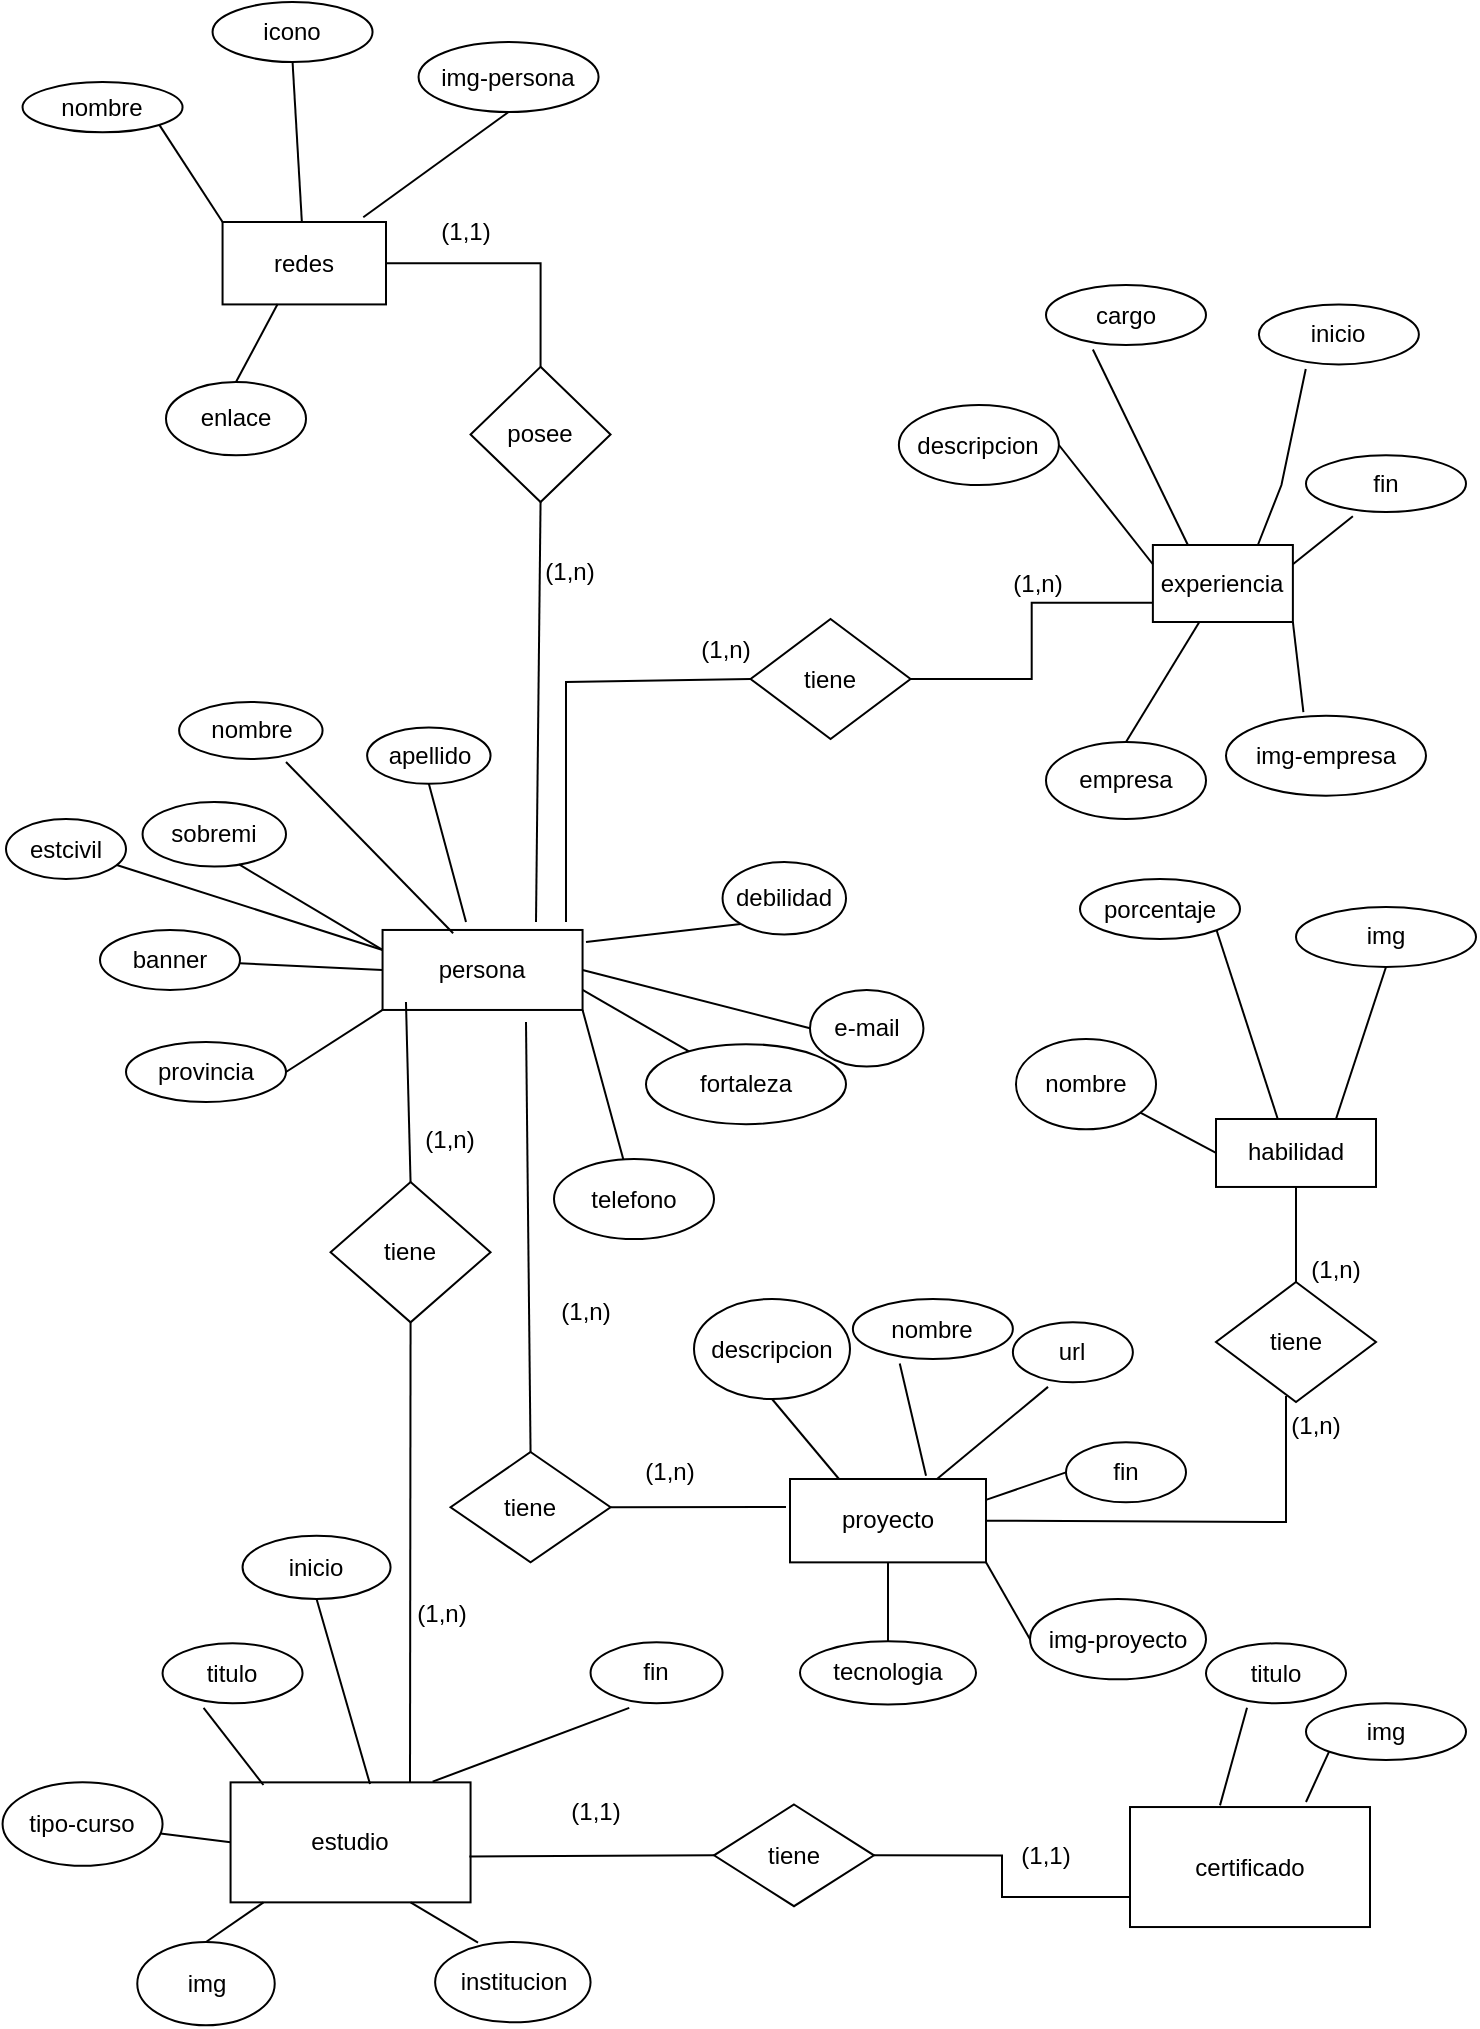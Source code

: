 <mxfile version="20.3.7" type="device"><diagram id="R2lEEEUBdFMjLlhIrx00" name="Page-1"><mxGraphModel dx="1872" dy="1512" grid="1" gridSize="10" guides="1" tooltips="1" connect="1" arrows="1" fold="1" page="1" pageScale="1" pageWidth="850" pageHeight="1100" math="0" shadow="0" extFonts="Permanent Marker^https://fonts.googleapis.com/css?family=Permanent+Marker"><root><mxCell id="0"/><mxCell id="1" parent="0"/><mxCell id="5KSYg_C6wCTZ_rPLeU5T-1" value="persona" style="whiteSpace=wrap;html=1;align=center;" parent="1" vertex="1"><mxGeometry x="-541.72" y="-556.02" width="100" height="40" as="geometry"/></mxCell><mxCell id="5KSYg_C6wCTZ_rPLeU5T-2" value="nombre" style="ellipse;whiteSpace=wrap;html=1;align=center;" parent="1" vertex="1"><mxGeometry x="-643.44" y="-670" width="71.72" height="28.5" as="geometry"/></mxCell><mxCell id="5KSYg_C6wCTZ_rPLeU5T-3" value="" style="endArrow=none;html=1;rounded=0;exitX=0.353;exitY=0.042;exitDx=0;exitDy=0;exitPerimeter=0;" parent="1" source="5KSYg_C6wCTZ_rPLeU5T-1" edge="1"><mxGeometry width="50" height="50" relative="1" as="geometry"><mxPoint x="-251.72" y="-486.02" as="sourcePoint"/><mxPoint x="-590" y="-640" as="targetPoint"/><Array as="points"/></mxGeometry></mxCell><mxCell id="5KSYg_C6wCTZ_rPLeU5T-4" value="apellido" style="ellipse;whiteSpace=wrap;html=1;align=center;" parent="1" vertex="1"><mxGeometry x="-549.44" y="-657.25" width="61.72" height="28.14" as="geometry"/></mxCell><mxCell id="5KSYg_C6wCTZ_rPLeU5T-5" value="" style="endArrow=none;html=1;rounded=0;entryX=0.5;entryY=1;entryDx=0;entryDy=0;" parent="1" target="5KSYg_C6wCTZ_rPLeU5T-4" edge="1"><mxGeometry width="50" height="50" relative="1" as="geometry"><mxPoint x="-500" y="-560" as="sourcePoint"/><mxPoint x="-81.72" y="-526.02" as="targetPoint"/><Array as="points"/></mxGeometry></mxCell><mxCell id="5KSYg_C6wCTZ_rPLeU5T-6" value="e-mail" style="ellipse;whiteSpace=wrap;html=1;align=center;" parent="1" vertex="1"><mxGeometry x="-328" y="-526.02" width="56.72" height="38.32" as="geometry"/></mxCell><mxCell id="5KSYg_C6wCTZ_rPLeU5T-7" value="" style="endArrow=none;html=1;rounded=0;entryX=0;entryY=0.5;entryDx=0;entryDy=0;exitX=1;exitY=0.5;exitDx=0;exitDy=0;" parent="1" source="5KSYg_C6wCTZ_rPLeU5T-1" target="5KSYg_C6wCTZ_rPLeU5T-6" edge="1"><mxGeometry width="50" height="50" relative="1" as="geometry"><mxPoint x="-440" y="-560" as="sourcePoint"/><mxPoint x="-11.72" y="-416.02" as="targetPoint"/><Array as="points"/></mxGeometry></mxCell><mxCell id="5KSYg_C6wCTZ_rPLeU5T-8" value="banner" style="ellipse;whiteSpace=wrap;html=1;align=center;" parent="1" vertex="1"><mxGeometry x="-683" y="-556.02" width="70" height="30" as="geometry"/></mxCell><mxCell id="5KSYg_C6wCTZ_rPLeU5T-9" value="" style="endArrow=none;html=1;rounded=0;" parent="1" target="5KSYg_C6wCTZ_rPLeU5T-8" edge="1"><mxGeometry width="50" height="50" relative="1" as="geometry"><mxPoint x="-541.72" y="-536.02" as="sourcePoint"/><mxPoint x="-611.72" y="-556.02" as="targetPoint"/><Array as="points"/></mxGeometry></mxCell><mxCell id="5KSYg_C6wCTZ_rPLeU5T-10" value="img-persona" style="ellipse;whiteSpace=wrap;html=1;align=center;" parent="1" vertex="1"><mxGeometry x="-523.72" y="-1000" width="90" height="35" as="geometry"/></mxCell><mxCell id="5KSYg_C6wCTZ_rPLeU5T-13" value="sobremi" style="ellipse;whiteSpace=wrap;html=1;align=center;" parent="1" vertex="1"><mxGeometry x="-661.72" y="-620" width="71.72" height="32.3" as="geometry"/></mxCell><mxCell id="5KSYg_C6wCTZ_rPLeU5T-14" value="" style="endArrow=none;html=1;rounded=0;entryX=0.673;entryY=0.967;entryDx=0;entryDy=0;exitX=0;exitY=0.25;exitDx=0;exitDy=0;entryPerimeter=0;" parent="1" source="5KSYg_C6wCTZ_rPLeU5T-1" target="5KSYg_C6wCTZ_rPLeU5T-13" edge="1"><mxGeometry width="50" height="50" relative="1" as="geometry"><mxPoint x="-606.42" y="-516.02" as="sourcePoint"/><mxPoint x="-301.72" y="-497.7" as="targetPoint"/><Array as="points"/></mxGeometry></mxCell><mxCell id="5KSYg_C6wCTZ_rPLeU5T-15" value="provincia" style="ellipse;whiteSpace=wrap;html=1;align=center;" parent="1" vertex="1"><mxGeometry x="-670" y="-500" width="80" height="30" as="geometry"/></mxCell><mxCell id="5KSYg_C6wCTZ_rPLeU5T-16" value="" style="endArrow=none;html=1;rounded=0;entryX=1;entryY=0.5;entryDx=0;entryDy=0;exitX=0;exitY=1;exitDx=0;exitDy=0;" parent="1" source="5KSYg_C6wCTZ_rPLeU5T-1" target="5KSYg_C6wCTZ_rPLeU5T-15" edge="1"><mxGeometry width="50" height="50" relative="1" as="geometry"><mxPoint x="-596.42" y="-324.34" as="sourcePoint"/><mxPoint x="-291.72" y="-306.02" as="targetPoint"/><Array as="points"/></mxGeometry></mxCell><mxCell id="5KSYg_C6wCTZ_rPLeU5T-17" value="debilidad" style="ellipse;whiteSpace=wrap;html=1;align=center;" parent="1" vertex="1"><mxGeometry x="-371.72" y="-590" width="61.72" height="36.28" as="geometry"/></mxCell><mxCell id="5KSYg_C6wCTZ_rPLeU5T-18" value="" style="endArrow=none;html=1;rounded=0;entryX=0;entryY=1;entryDx=0;entryDy=0;" parent="1" target="5KSYg_C6wCTZ_rPLeU5T-17" edge="1"><mxGeometry width="50" height="50" relative="1" as="geometry"><mxPoint x="-440" y="-550" as="sourcePoint"/><mxPoint x="28.28" y="-496.02" as="targetPoint"/><Array as="points"/></mxGeometry></mxCell><mxCell id="5KSYg_C6wCTZ_rPLeU5T-19" value="fortaleza" style="ellipse;whiteSpace=wrap;html=1;align=center;" parent="1" vertex="1"><mxGeometry x="-410" y="-498.92" width="100" height="40" as="geometry"/></mxCell><mxCell id="5KSYg_C6wCTZ_rPLeU5T-20" value="" style="endArrow=none;html=1;rounded=0;exitX=1;exitY=0.75;exitDx=0;exitDy=0;" parent="1" source="5KSYg_C6wCTZ_rPLeU5T-1" target="5KSYg_C6wCTZ_rPLeU5T-19" edge="1"><mxGeometry width="50" height="50" relative="1" as="geometry"><mxPoint x="-531.72" y="-502.728" as="sourcePoint"/><mxPoint x="78.28" y="-376.02" as="targetPoint"/><Array as="points"/></mxGeometry></mxCell><mxCell id="5KSYg_C6wCTZ_rPLeU5T-21" value="telefono" style="ellipse;whiteSpace=wrap;html=1;align=center;" parent="1" vertex="1"><mxGeometry x="-456" y="-441.5" width="80" height="40" as="geometry"/></mxCell><mxCell id="5KSYg_C6wCTZ_rPLeU5T-22" value="" style="endArrow=none;html=1;rounded=0;exitX=1;exitY=1;exitDx=0;exitDy=0;" parent="1" source="5KSYg_C6wCTZ_rPLeU5T-1" target="5KSYg_C6wCTZ_rPLeU5T-21" edge="1"><mxGeometry width="50" height="50" relative="1" as="geometry"><mxPoint x="-236.42" y="-304.34" as="sourcePoint"/><mxPoint x="68.28" y="-286.02" as="targetPoint"/><Array as="points"/></mxGeometry></mxCell><mxCell id="5KSYg_C6wCTZ_rPLeU5T-23" value="estcivil" style="ellipse;whiteSpace=wrap;html=1;align=center;" parent="1" vertex="1"><mxGeometry x="-730" y="-611.5" width="60" height="30" as="geometry"/></mxCell><mxCell id="5KSYg_C6wCTZ_rPLeU5T-24" value="" style="endArrow=none;html=1;rounded=0;" parent="1" target="5KSYg_C6wCTZ_rPLeU5T-23" edge="1"><mxGeometry width="50" height="50" relative="1" as="geometry"><mxPoint x="-541.72" y="-546.02" as="sourcePoint"/><mxPoint x="-41.72" y="-256.02" as="targetPoint"/><Array as="points"/></mxGeometry></mxCell><mxCell id="5KSYg_C6wCTZ_rPLeU5T-25" value="experiencia" style="rounded=0;whiteSpace=wrap;html=1;" parent="1" vertex="1"><mxGeometry x="-156.56" y="-748.5" width="70" height="38.5" as="geometry"/></mxCell><mxCell id="5KSYg_C6wCTZ_rPLeU5T-26" value="cargo" style="ellipse;whiteSpace=wrap;html=1;align=center;" parent="1" vertex="1"><mxGeometry x="-210" y="-878.5" width="80" height="30" as="geometry"/></mxCell><mxCell id="5KSYg_C6wCTZ_rPLeU5T-27" value="" style="endArrow=none;html=1;rounded=0;entryX=0.293;entryY=1.075;entryDx=0;entryDy=0;exitX=0.25;exitY=0;exitDx=0;exitDy=0;entryPerimeter=0;" parent="1" source="5KSYg_C6wCTZ_rPLeU5T-25" target="5KSYg_C6wCTZ_rPLeU5T-26" edge="1"><mxGeometry width="50" height="50" relative="1" as="geometry"><mxPoint x="-218.26" y="-748.5" as="sourcePoint"/><mxPoint x="86.44" y="-730.18" as="targetPoint"/><Array as="points"/></mxGeometry></mxCell><mxCell id="5KSYg_C6wCTZ_rPLeU5T-28" value="inicio" style="ellipse;whiteSpace=wrap;html=1;align=center;" parent="1" vertex="1"><mxGeometry x="-103.56" y="-868.79" width="80" height="30" as="geometry"/></mxCell><mxCell id="5KSYg_C6wCTZ_rPLeU5T-29" value="" style="endArrow=none;html=1;rounded=0;entryX=0.293;entryY=1.075;entryDx=0;entryDy=0;exitX=0.75;exitY=0;exitDx=0;exitDy=0;entryPerimeter=0;" parent="1" source="5KSYg_C6wCTZ_rPLeU5T-25" target="5KSYg_C6wCTZ_rPLeU5T-28" edge="1"><mxGeometry width="50" height="50" relative="1" as="geometry"><mxPoint x="-118.26" y="-736.82" as="sourcePoint"/><mxPoint x="186.44" y="-718.5" as="targetPoint"/><Array as="points"><mxPoint x="-92.28" y="-778.5"/></Array></mxGeometry></mxCell><mxCell id="5KSYg_C6wCTZ_rPLeU5T-30" value="fin" style="ellipse;whiteSpace=wrap;html=1;align=center;" parent="1" vertex="1"><mxGeometry x="-80" y="-793.32" width="80" height="28.32" as="geometry"/></mxCell><mxCell id="5KSYg_C6wCTZ_rPLeU5T-31" value="" style="endArrow=none;html=1;rounded=0;entryX=0.293;entryY=1.075;entryDx=0;entryDy=0;exitX=1;exitY=0.25;exitDx=0;exitDy=0;entryPerimeter=0;" parent="1" source="5KSYg_C6wCTZ_rPLeU5T-25" target="5KSYg_C6wCTZ_rPLeU5T-30" edge="1"><mxGeometry width="50" height="50" relative="1" as="geometry"><mxPoint x="-28.26" y="-676.82" as="sourcePoint"/><mxPoint x="276.44" y="-658.5" as="targetPoint"/><Array as="points"/></mxGeometry></mxCell><mxCell id="5KSYg_C6wCTZ_rPLeU5T-32" value="img-empresa" style="ellipse;whiteSpace=wrap;html=1;align=center;" parent="1" vertex="1"><mxGeometry x="-120" y="-663.18" width="100" height="40" as="geometry"/></mxCell><mxCell id="5KSYg_C6wCTZ_rPLeU5T-33" value="" style="endArrow=none;html=1;rounded=0;entryX=0.387;entryY=-0.045;entryDx=0;entryDy=0;exitX=1;exitY=1;exitDx=0;exitDy=0;entryPerimeter=0;" parent="1" source="5KSYg_C6wCTZ_rPLeU5T-25" target="5KSYg_C6wCTZ_rPLeU5T-32" edge="1"><mxGeometry width="50" height="50" relative="1" as="geometry"><mxPoint x="-143.56" y="-740" as="sourcePoint"/><mxPoint x="276.44" y="-550" as="targetPoint"/><Array as="points"/></mxGeometry></mxCell><mxCell id="5KSYg_C6wCTZ_rPLeU5T-36" value="empresa" style="ellipse;whiteSpace=wrap;html=1;align=center;" parent="1" vertex="1"><mxGeometry x="-210" y="-650" width="80" height="38.5" as="geometry"/></mxCell><mxCell id="5KSYg_C6wCTZ_rPLeU5T-37" value="" style="endArrow=none;html=1;rounded=0;entryX=0.5;entryY=0;entryDx=0;entryDy=0;" parent="1" source="5KSYg_C6wCTZ_rPLeU5T-25" target="5KSYg_C6wCTZ_rPLeU5T-36" edge="1"><mxGeometry width="50" height="50" relative="1" as="geometry"><mxPoint x="-263.56" y="-693.5" as="sourcePoint"/><mxPoint x="36.44" y="-493.5" as="targetPoint"/><Array as="points"/></mxGeometry></mxCell><mxCell id="5KSYg_C6wCTZ_rPLeU5T-38" value="proyecto" style="rounded=0;whiteSpace=wrap;html=1;" parent="1" vertex="1"><mxGeometry x="-338" y="-281.5" width="98" height="41.68" as="geometry"/></mxCell><mxCell id="5KSYg_C6wCTZ_rPLeU5T-39" value="nombre" style="ellipse;whiteSpace=wrap;html=1;align=center;" parent="1" vertex="1"><mxGeometry x="-306.56" y="-371.5" width="80" height="30" as="geometry"/></mxCell><mxCell id="5KSYg_C6wCTZ_rPLeU5T-40" value="" style="endArrow=none;html=1;rounded=0;entryX=0.293;entryY=1.075;entryDx=0;entryDy=0;entryPerimeter=0;exitX=0.694;exitY=-0.04;exitDx=0;exitDy=0;exitPerimeter=0;" parent="1" source="5KSYg_C6wCTZ_rPLeU5T-38" target="5KSYg_C6wCTZ_rPLeU5T-39" edge="1"><mxGeometry width="50" height="50" relative="1" as="geometry"><mxPoint x="-250" y="-301.5" as="sourcePoint"/><mxPoint x="-8" y="-281.5" as="targetPoint"/><Array as="points"/></mxGeometry></mxCell><mxCell id="5KSYg_C6wCTZ_rPLeU5T-41" value="url" style="ellipse;whiteSpace=wrap;html=1;align=center;" parent="1" vertex="1"><mxGeometry x="-226.56" y="-359.82" width="60" height="30" as="geometry"/></mxCell><mxCell id="5KSYg_C6wCTZ_rPLeU5T-42" value="" style="endArrow=none;html=1;rounded=0;entryX=0.293;entryY=1.075;entryDx=0;entryDy=0;exitX=0.75;exitY=0;exitDx=0;exitDy=0;entryPerimeter=0;" parent="1" source="5KSYg_C6wCTZ_rPLeU5T-38" target="5KSYg_C6wCTZ_rPLeU5T-41" edge="1"><mxGeometry width="50" height="50" relative="1" as="geometry"><mxPoint x="-212.7" y="-288.14" as="sourcePoint"/><mxPoint x="92" y="-269.82" as="targetPoint"/><Array as="points"/></mxGeometry></mxCell><mxCell id="5KSYg_C6wCTZ_rPLeU5T-43" value="fin" style="ellipse;whiteSpace=wrap;html=1;align=center;" parent="1" vertex="1"><mxGeometry x="-200.0" y="-299.82" width="60" height="30" as="geometry"/></mxCell><mxCell id="5KSYg_C6wCTZ_rPLeU5T-44" value="" style="endArrow=none;html=1;rounded=0;entryX=0;entryY=0.5;entryDx=0;entryDy=0;exitX=1;exitY=0.25;exitDx=0;exitDy=0;" parent="1" source="5KSYg_C6wCTZ_rPLeU5T-38" target="5KSYg_C6wCTZ_rPLeU5T-43" edge="1"><mxGeometry width="50" height="50" relative="1" as="geometry"><mxPoint x="-256.7" y="-773.82" as="sourcePoint"/><mxPoint x="48" y="-755.5" as="targetPoint"/><Array as="points"/></mxGeometry></mxCell><mxCell id="5KSYg_C6wCTZ_rPLeU5T-45" value="img-proyecto" style="ellipse;whiteSpace=wrap;html=1;align=center;" parent="1" vertex="1"><mxGeometry x="-218" y="-221.5" width="88" height="40.18" as="geometry"/></mxCell><mxCell id="5KSYg_C6wCTZ_rPLeU5T-46" value="" style="endArrow=none;html=1;rounded=0;entryX=0;entryY=0.5;entryDx=0;entryDy=0;exitX=1;exitY=1;exitDx=0;exitDy=0;" parent="1" source="5KSYg_C6wCTZ_rPLeU5T-38" target="5KSYg_C6wCTZ_rPLeU5T-45" edge="1"><mxGeometry width="50" height="50" relative="1" as="geometry"><mxPoint x="-238" y="-291.32" as="sourcePoint"/><mxPoint x="182" y="-101.32" as="targetPoint"/><Array as="points"/></mxGeometry></mxCell><mxCell id="5KSYg_C6wCTZ_rPLeU5T-47" value="tecnologia" style="ellipse;whiteSpace=wrap;html=1;align=center;" parent="1" vertex="1"><mxGeometry x="-333" y="-200.43" width="88" height="31.68" as="geometry"/></mxCell><mxCell id="5KSYg_C6wCTZ_rPLeU5T-48" value="" style="endArrow=none;html=1;rounded=0;entryX=0.5;entryY=0;entryDx=0;entryDy=0;" parent="1" source="5KSYg_C6wCTZ_rPLeU5T-38" target="5KSYg_C6wCTZ_rPLeU5T-47" edge="1"><mxGeometry width="50" height="50" relative="1" as="geometry"><mxPoint x="-358" y="-244.82" as="sourcePoint"/><mxPoint x="-58" y="-44.82" as="targetPoint"/><Array as="points"/></mxGeometry></mxCell><mxCell id="5KSYg_C6wCTZ_rPLeU5T-49" value="descripcion" style="ellipse;whiteSpace=wrap;html=1;" parent="1" vertex="1"><mxGeometry x="-283.56" y="-818.5" width="80" height="40" as="geometry"/></mxCell><mxCell id="5KSYg_C6wCTZ_rPLeU5T-50" value="" style="endArrow=none;html=1;rounded=0;entryX=0;entryY=0.25;entryDx=0;entryDy=0;exitX=1;exitY=0.5;exitDx=0;exitDy=0;" parent="1" source="5KSYg_C6wCTZ_rPLeU5T-49" target="5KSYg_C6wCTZ_rPLeU5T-25" edge="1"><mxGeometry width="50" height="50" relative="1" as="geometry"><mxPoint x="-373.56" y="-628.5" as="sourcePoint"/><mxPoint x="-323.56" y="-678.5" as="targetPoint"/></mxGeometry></mxCell><mxCell id="5KSYg_C6wCTZ_rPLeU5T-52" value="descripcion" style="ellipse;whiteSpace=wrap;html=1;" parent="1" vertex="1"><mxGeometry x="-386" y="-371.5" width="78" height="50" as="geometry"/></mxCell><mxCell id="5KSYg_C6wCTZ_rPLeU5T-53" value="" style="endArrow=none;html=1;rounded=0;exitX=0.5;exitY=1;exitDx=0;exitDy=0;entryX=0.25;entryY=0;entryDx=0;entryDy=0;" parent="1" source="5KSYg_C6wCTZ_rPLeU5T-52" target="5KSYg_C6wCTZ_rPLeU5T-38" edge="1"><mxGeometry width="50" height="50" relative="1" as="geometry"><mxPoint x="-468" y="-224.82" as="sourcePoint"/><mxPoint x="-318" y="-301.5" as="targetPoint"/></mxGeometry></mxCell><mxCell id="5KSYg_C6wCTZ_rPLeU5T-57" value="redes" style="rounded=0;whiteSpace=wrap;html=1;" parent="1" vertex="1"><mxGeometry x="-621.72" y="-910" width="81.72" height="41.21" as="geometry"/></mxCell><mxCell id="5KSYg_C6wCTZ_rPLeU5T-58" value="nombre" style="ellipse;whiteSpace=wrap;html=1;align=center;" parent="1" vertex="1"><mxGeometry x="-721.72" y="-980" width="80" height="25.16" as="geometry"/></mxCell><mxCell id="5KSYg_C6wCTZ_rPLeU5T-59" value="" style="endArrow=none;html=1;rounded=0;entryX=1;entryY=1;entryDx=0;entryDy=0;exitX=0;exitY=0;exitDx=0;exitDy=0;" parent="1" source="5KSYg_C6wCTZ_rPLeU5T-57" target="5KSYg_C6wCTZ_rPLeU5T-58" edge="1"><mxGeometry width="50" height="50" relative="1" as="geometry"><mxPoint x="-606.42" y="-912.11" as="sourcePoint"/><mxPoint x="-654.36" y="-961.953" as="targetPoint"/><Array as="points"/></mxGeometry></mxCell><mxCell id="5KSYg_C6wCTZ_rPLeU5T-60" value="icono" style="ellipse;whiteSpace=wrap;html=1;align=center;" parent="1" vertex="1"><mxGeometry x="-626.72" y="-1020" width="80" height="30" as="geometry"/></mxCell><mxCell id="5KSYg_C6wCTZ_rPLeU5T-61" value="" style="endArrow=none;html=1;rounded=0;entryX=0.5;entryY=1;entryDx=0;entryDy=0;" parent="1" source="5KSYg_C6wCTZ_rPLeU5T-57" target="5KSYg_C6wCTZ_rPLeU5T-60" edge="1"><mxGeometry width="50" height="50" relative="1" as="geometry"><mxPoint x="-551.72" y="-918.79" as="sourcePoint"/><mxPoint x="-201.72" y="-882.11" as="targetPoint"/><Array as="points"/></mxGeometry></mxCell><mxCell id="5KSYg_C6wCTZ_rPLeU5T-62" value="enlace" style="ellipse;whiteSpace=wrap;html=1;align=center;" parent="1" vertex="1"><mxGeometry x="-650" y="-830" width="70" height="36.68" as="geometry"/></mxCell><mxCell id="5KSYg_C6wCTZ_rPLeU5T-63" value="" style="endArrow=none;html=1;rounded=0;exitX=0.337;exitY=0.996;exitDx=0;exitDy=0;exitPerimeter=0;entryX=0.5;entryY=0;entryDx=0;entryDy=0;" parent="1" source="5KSYg_C6wCTZ_rPLeU5T-57" target="5KSYg_C6wCTZ_rPLeU5T-62" edge="1"><mxGeometry width="50" height="50" relative="1" as="geometry"><mxPoint x="-416.42" y="-840.43" as="sourcePoint"/><mxPoint x="-641.72" y="-828.79" as="targetPoint"/><Array as="points"/></mxGeometry></mxCell><mxCell id="5KSYg_C6wCTZ_rPLeU5T-69" value="estudio" style="rounded=0;whiteSpace=wrap;html=1;" parent="1" vertex="1"><mxGeometry x="-617.72" y="-129.82" width="120" height="60" as="geometry"/></mxCell><mxCell id="5KSYg_C6wCTZ_rPLeU5T-70" value="titulo" style="ellipse;whiteSpace=wrap;html=1;align=center;" parent="1" vertex="1"><mxGeometry x="-651.72" y="-199.35" width="70" height="30" as="geometry"/></mxCell><mxCell id="5KSYg_C6wCTZ_rPLeU5T-71" value="" style="endArrow=none;html=1;rounded=0;entryX=0.293;entryY=1.075;entryDx=0;entryDy=0;exitX=0.137;exitY=0.022;exitDx=0;exitDy=0;exitPerimeter=0;entryPerimeter=0;" parent="1" source="5KSYg_C6wCTZ_rPLeU5T-69" target="5KSYg_C6wCTZ_rPLeU5T-70" edge="1"><mxGeometry width="50" height="50" relative="1" as="geometry"><mxPoint x="-592.42" y="-108.14" as="sourcePoint"/><mxPoint x="-287.72" y="-89.82" as="targetPoint"/><Array as="points"/></mxGeometry></mxCell><mxCell id="5KSYg_C6wCTZ_rPLeU5T-72" value="inicio" style="ellipse;whiteSpace=wrap;html=1;align=center;" parent="1" vertex="1"><mxGeometry x="-611.72" y="-253.18" width="74" height="31.68" as="geometry"/></mxCell><mxCell id="5KSYg_C6wCTZ_rPLeU5T-73" value="" style="endArrow=none;html=1;rounded=0;entryX=0.5;entryY=1;entryDx=0;entryDy=0;exitX=0.581;exitY=0.014;exitDx=0;exitDy=0;exitPerimeter=0;" parent="1" source="5KSYg_C6wCTZ_rPLeU5T-69" target="5KSYg_C6wCTZ_rPLeU5T-72" edge="1"><mxGeometry width="50" height="50" relative="1" as="geometry"><mxPoint x="-558" y="-140" as="sourcePoint"/><mxPoint x="-187.72" y="-78.14" as="targetPoint"/><Array as="points"/></mxGeometry></mxCell><mxCell id="5KSYg_C6wCTZ_rPLeU5T-74" value="fin" style="ellipse;whiteSpace=wrap;html=1;align=center;" parent="1" vertex="1"><mxGeometry x="-437.72" y="-199.82" width="66" height="30.47" as="geometry"/></mxCell><mxCell id="5KSYg_C6wCTZ_rPLeU5T-75" value="" style="endArrow=none;html=1;rounded=0;entryX=0.293;entryY=1.075;entryDx=0;entryDy=0;entryPerimeter=0;exitX=0.842;exitY=-0.006;exitDx=0;exitDy=0;exitPerimeter=0;" parent="1" source="5KSYg_C6wCTZ_rPLeU5T-69" target="5KSYg_C6wCTZ_rPLeU5T-74" edge="1"><mxGeometry width="50" height="50" relative="1" as="geometry"><mxPoint x="-510" y="-109.82" as="sourcePoint"/><mxPoint x="-97.72" y="-18.14" as="targetPoint"/><Array as="points"/></mxGeometry></mxCell><mxCell id="5KSYg_C6wCTZ_rPLeU5T-76" value="institucion" style="ellipse;whiteSpace=wrap;html=1;align=center;" parent="1" vertex="1"><mxGeometry x="-515.44" y="-50.0" width="77.72" height="40.18" as="geometry"/></mxCell><mxCell id="5KSYg_C6wCTZ_rPLeU5T-77" value="" style="endArrow=none;html=1;rounded=0;entryX=0.276;entryY=0.008;entryDx=0;entryDy=0;exitX=0.75;exitY=1;exitDx=0;exitDy=0;entryPerimeter=0;" parent="1" source="5KSYg_C6wCTZ_rPLeU5T-69" target="5KSYg_C6wCTZ_rPLeU5T-76" edge="1"><mxGeometry width="50" height="50" relative="1" as="geometry"><mxPoint x="-517.72" y="-99.64" as="sourcePoint"/><mxPoint x="-97.72" y="90.36" as="targetPoint"/><Array as="points"/></mxGeometry></mxCell><mxCell id="5KSYg_C6wCTZ_rPLeU5T-78" value="img" style="ellipse;whiteSpace=wrap;html=1;align=center;" parent="1" vertex="1"><mxGeometry x="-664.36" y="-50.0" width="68.72" height="41.68" as="geometry"/></mxCell><mxCell id="5KSYg_C6wCTZ_rPLeU5T-79" value="" style="endArrow=none;html=1;rounded=0;entryX=0.5;entryY=0;entryDx=0;entryDy=0;" parent="1" source="5KSYg_C6wCTZ_rPLeU5T-69" target="5KSYg_C6wCTZ_rPLeU5T-78" edge="1"><mxGeometry width="50" height="50" relative="1" as="geometry"><mxPoint x="-637.72" y="-53.14" as="sourcePoint"/><mxPoint x="-337.72" y="146.86" as="targetPoint"/><Array as="points"/></mxGeometry></mxCell><mxCell id="5KSYg_C6wCTZ_rPLeU5T-80" value="" style="endArrow=none;html=1;rounded=0;entryX=0;entryY=0.5;entryDx=0;entryDy=0;" parent="1" source="5KSYg_C6wCTZ_rPLeU5T-81" target="5KSYg_C6wCTZ_rPLeU5T-69" edge="1"><mxGeometry width="50" height="50" relative="1" as="geometry"><mxPoint x="-637.72" y="-144.82" as="sourcePoint"/><mxPoint x="-617.72" y="-108.14" as="targetPoint"/></mxGeometry></mxCell><mxCell id="5KSYg_C6wCTZ_rPLeU5T-81" value="tipo-curso" style="ellipse;whiteSpace=wrap;html=1;" parent="1" vertex="1"><mxGeometry x="-731.72" y="-129.82" width="80" height="41.68" as="geometry"/></mxCell><mxCell id="5KSYg_C6wCTZ_rPLeU5T-82" value="certificado" style="rounded=0;whiteSpace=wrap;html=1;" parent="1" vertex="1"><mxGeometry x="-168.0" y="-117.48" width="120" height="60" as="geometry"/></mxCell><mxCell id="5KSYg_C6wCTZ_rPLeU5T-83" value="titulo" style="ellipse;whiteSpace=wrap;html=1;align=center;" parent="1" vertex="1"><mxGeometry x="-130" y="-199.35" width="70" height="30" as="geometry"/></mxCell><mxCell id="5KSYg_C6wCTZ_rPLeU5T-84" value="" style="endArrow=none;html=1;rounded=0;entryX=0.293;entryY=1.075;entryDx=0;entryDy=0;entryPerimeter=0;" parent="1" target="5KSYg_C6wCTZ_rPLeU5T-83" edge="1"><mxGeometry width="50" height="50" relative="1" as="geometry"><mxPoint x="-123" y="-118.32" as="sourcePoint"/><mxPoint x="159.78" y="-99.16" as="targetPoint"/><Array as="points"/></mxGeometry></mxCell><mxCell id="5KSYg_C6wCTZ_rPLeU5T-100" value="img" style="ellipse;whiteSpace=wrap;html=1;align=center;" parent="1" vertex="1"><mxGeometry x="-80" y="-169.35" width="80" height="28.36" as="geometry"/></mxCell><mxCell id="5KSYg_C6wCTZ_rPLeU5T-101" value="" style="endArrow=none;html=1;rounded=0;entryX=0;entryY=1;entryDx=0;entryDy=0;" parent="1" target="5KSYg_C6wCTZ_rPLeU5T-100" edge="1"><mxGeometry width="50" height="50" relative="1" as="geometry"><mxPoint x="-80" y="-120" as="sourcePoint"/><mxPoint x="23.22" y="-138.673" as="targetPoint"/><Array as="points"/></mxGeometry></mxCell><mxCell id="5KSYg_C6wCTZ_rPLeU5T-104" value="habilidad" style="rounded=0;whiteSpace=wrap;html=1;" parent="1" vertex="1"><mxGeometry x="-125" y="-461.5" width="80" height="33.98" as="geometry"/></mxCell><mxCell id="5KSYg_C6wCTZ_rPLeU5T-105" value="porcentaje" style="ellipse;whiteSpace=wrap;html=1;align=center;" parent="1" vertex="1"><mxGeometry x="-193" y="-581.5" width="80" height="30" as="geometry"/></mxCell><mxCell id="5KSYg_C6wCTZ_rPLeU5T-106" value="" style="endArrow=none;html=1;rounded=0;entryX=1;entryY=1;entryDx=0;entryDy=0;exitX=0.385;exitY=-0.008;exitDx=0;exitDy=0;exitPerimeter=0;" parent="1" source="5KSYg_C6wCTZ_rPLeU5T-104" target="5KSYg_C6wCTZ_rPLeU5T-105" edge="1"><mxGeometry width="50" height="50" relative="1" as="geometry"><mxPoint x="-95" y="-491.5" as="sourcePoint"/><mxPoint x="175" y="-448.02" as="targetPoint"/><Array as="points"/></mxGeometry></mxCell><mxCell id="5KSYg_C6wCTZ_rPLeU5T-107" value="img" style="ellipse;whiteSpace=wrap;html=1;align=center;" parent="1" vertex="1"><mxGeometry x="-85" y="-567.52" width="90" height="30" as="geometry"/></mxCell><mxCell id="5KSYg_C6wCTZ_rPLeU5T-108" value="" style="endArrow=none;html=1;rounded=0;entryX=0.5;entryY=1;entryDx=0;entryDy=0;exitX=0.75;exitY=0;exitDx=0;exitDy=0;" parent="1" source="5KSYg_C6wCTZ_rPLeU5T-104" target="5KSYg_C6wCTZ_rPLeU5T-107" edge="1"><mxGeometry width="50" height="50" relative="1" as="geometry"><mxPoint x="-29.7" y="-454.66" as="sourcePoint"/><mxPoint x="275" y="-436.34" as="targetPoint"/><Array as="points"/></mxGeometry></mxCell><mxCell id="5KSYg_C6wCTZ_rPLeU5T-115" value="" style="endArrow=none;html=1;rounded=0;entryX=0;entryY=0.5;entryDx=0;entryDy=0;" parent="1" source="5KSYg_C6wCTZ_rPLeU5T-116" target="5KSYg_C6wCTZ_rPLeU5T-104" edge="1"><mxGeometry width="50" height="50" relative="1" as="geometry"><mxPoint x="-175" y="-503.02" as="sourcePoint"/><mxPoint x="-155" y="-466.34" as="targetPoint"/></mxGeometry></mxCell><mxCell id="5KSYg_C6wCTZ_rPLeU5T-116" value="nombre" style="ellipse;whiteSpace=wrap;html=1;" parent="1" vertex="1"><mxGeometry x="-225" y="-501.5" width="70" height="45.16" as="geometry"/></mxCell><mxCell id="5KSYg_C6wCTZ_rPLeU5T-117" value="tiene" style="rhombus;whiteSpace=wrap;html=1;" parent="1" vertex="1"><mxGeometry x="-125" y="-380" width="80" height="60" as="geometry"/></mxCell><mxCell id="5KSYg_C6wCTZ_rPLeU5T-118" value="" style="endArrow=none;html=1;rounded=0;entryX=0.25;entryY=0;entryDx=0;entryDy=0;exitX=1;exitY=0.5;exitDx=0;exitDy=0;" parent="1" source="5KSYg_C6wCTZ_rPLeU5T-38" target="MHxubFaD9SslkI5YZRp3-8" edge="1"><mxGeometry width="50" height="50" relative="1" as="geometry"><mxPoint x="-278" y="-301.5" as="sourcePoint"/><mxPoint x="-95" y="-371.5" as="targetPoint"/><Array as="points"><mxPoint x="-90" y="-260"/></Array></mxGeometry></mxCell><mxCell id="5KSYg_C6wCTZ_rPLeU5T-120" value="posee" style="rhombus;whiteSpace=wrap;html=1;" parent="1" vertex="1"><mxGeometry x="-497.72" y="-837.58" width="70" height="67.58" as="geometry"/></mxCell><mxCell id="5KSYg_C6wCTZ_rPLeU5T-123" value="tiene" style="rhombus;whiteSpace=wrap;html=1;" parent="1" vertex="1"><mxGeometry x="-507.72" y="-294.98" width="80" height="55.16" as="geometry"/></mxCell><mxCell id="5KSYg_C6wCTZ_rPLeU5T-124" value="" style="endArrow=none;html=1;rounded=0;entryX=0.5;entryY=0;entryDx=0;entryDy=0;" parent="1" target="5KSYg_C6wCTZ_rPLeU5T-123" edge="1"><mxGeometry width="50" height="50" relative="1" as="geometry"><mxPoint x="-470" y="-510" as="sourcePoint"/><mxPoint x="-490" y="100" as="targetPoint"/><Array as="points"/></mxGeometry></mxCell><mxCell id="5KSYg_C6wCTZ_rPLeU5T-141" value="tiene" style="rhombus;whiteSpace=wrap;html=1;" parent="1" vertex="1"><mxGeometry x="-376" y="-118.74" width="80" height="50.84" as="geometry"/></mxCell><mxCell id="5KSYg_C6wCTZ_rPLeU5T-142" value="" style="endArrow=none;html=1;rounded=0;exitX=0;exitY=0.5;exitDx=0;exitDy=0;entryX=0.995;entryY=0.617;entryDx=0;entryDy=0;entryPerimeter=0;" parent="1" source="5KSYg_C6wCTZ_rPLeU5T-141" target="5KSYg_C6wCTZ_rPLeU5T-69" edge="1"><mxGeometry width="50" height="50" relative="1" as="geometry"><mxPoint x="-257.22" y="-90.84" as="sourcePoint"/><mxPoint x="-480" y="95" as="targetPoint"/></mxGeometry></mxCell><mxCell id="5KSYg_C6wCTZ_rPLeU5T-144" value="tiene" style="rhombus;whiteSpace=wrap;html=1;" parent="1" vertex="1"><mxGeometry x="-567.72" y="-430.0" width="80" height="70.18" as="geometry"/></mxCell><mxCell id="5KSYg_C6wCTZ_rPLeU5T-145" value="" style="endArrow=none;html=1;rounded=0;exitX=0.5;exitY=0;exitDx=0;exitDy=0;entryX=0.117;entryY=0.9;entryDx=0;entryDy=0;entryPerimeter=0;" parent="1" source="5KSYg_C6wCTZ_rPLeU5T-144" edge="1" target="5KSYg_C6wCTZ_rPLeU5T-1"><mxGeometry width="50" height="50" relative="1" as="geometry"><mxPoint x="-290" y="-490" as="sourcePoint"/><mxPoint x="-530" y="-510" as="targetPoint"/></mxGeometry></mxCell><mxCell id="5KSYg_C6wCTZ_rPLeU5T-149" value="" style="endArrow=none;html=1;rounded=0;entryX=0.5;entryY=1;entryDx=0;entryDy=0;" parent="1" target="5KSYg_C6wCTZ_rPLeU5T-120" edge="1"><mxGeometry width="50" height="50" relative="1" as="geometry"><mxPoint x="-465" y="-560" as="sourcePoint"/><mxPoint x="-240" y="-760" as="targetPoint"/></mxGeometry></mxCell><mxCell id="5KSYg_C6wCTZ_rPLeU5T-151" value="tiene" style="rhombus;whiteSpace=wrap;html=1;" parent="1" vertex="1"><mxGeometry x="-357.72" y="-711.5" width="80" height="60" as="geometry"/></mxCell><mxCell id="5KSYg_C6wCTZ_rPLeU5T-152" value="" style="endArrow=none;html=1;rounded=0;entryX=0;entryY=0.5;entryDx=0;entryDy=0;" parent="1" target="5KSYg_C6wCTZ_rPLeU5T-151" edge="1"><mxGeometry width="50" height="50" relative="1" as="geometry"><mxPoint x="-450" y="-560" as="sourcePoint"/><mxPoint x="-240" y="-690" as="targetPoint"/><Array as="points"><mxPoint x="-450" y="-680"/></Array></mxGeometry></mxCell><mxCell id="5KSYg_C6wCTZ_rPLeU5T-159" value="" style="endArrow=none;html=1;rounded=0;entryX=0.5;entryY=1;entryDx=0;entryDy=0;exitX=0.861;exitY=-0.057;exitDx=0;exitDy=0;exitPerimeter=0;" parent="1" source="5KSYg_C6wCTZ_rPLeU5T-57" target="5KSYg_C6wCTZ_rPLeU5T-10" edge="1"><mxGeometry width="50" height="50" relative="1" as="geometry"><mxPoint x="-520" y="-930" as="sourcePoint"/><mxPoint x="-240" y="-980" as="targetPoint"/></mxGeometry></mxCell><mxCell id="MHxubFaD9SslkI5YZRp3-1" value="(1,n)" style="text;html=1;strokeColor=none;fillColor=none;align=center;verticalAlign=middle;whiteSpace=wrap;rounded=0;" vertex="1" parent="1"><mxGeometry x="-477.72" y="-750" width="60" height="30" as="geometry"/></mxCell><mxCell id="MHxubFaD9SslkI5YZRp3-2" value="(1,1)" style="text;html=1;strokeColor=none;fillColor=none;align=center;verticalAlign=middle;whiteSpace=wrap;rounded=0;" vertex="1" parent="1"><mxGeometry x="-530" y="-920" width="60" height="30" as="geometry"/></mxCell><mxCell id="MHxubFaD9SslkI5YZRp3-3" value="" style="endArrow=none;html=1;rounded=0;entryX=1;entryY=0.5;entryDx=0;entryDy=0;exitX=0.5;exitY=0;exitDx=0;exitDy=0;edgeStyle=orthogonalEdgeStyle;" edge="1" parent="1" source="5KSYg_C6wCTZ_rPLeU5T-120" target="5KSYg_C6wCTZ_rPLeU5T-57"><mxGeometry width="50" height="50" relative="1" as="geometry"><mxPoint x="-350" y="-720" as="sourcePoint"/><mxPoint x="-300" y="-770" as="targetPoint"/></mxGeometry></mxCell><mxCell id="MHxubFaD9SslkI5YZRp3-4" value="(1,n)" style="text;html=1;strokeColor=none;fillColor=none;align=center;verticalAlign=middle;whiteSpace=wrap;rounded=0;" vertex="1" parent="1"><mxGeometry x="-400" y="-711.5" width="60" height="30" as="geometry"/></mxCell><mxCell id="MHxubFaD9SslkI5YZRp3-6" value="" style="endArrow=none;html=1;rounded=0;entryX=1;entryY=0.5;entryDx=0;entryDy=0;edgeStyle=orthogonalEdgeStyle;exitX=0;exitY=0.75;exitDx=0;exitDy=0;" edge="1" parent="1" source="5KSYg_C6wCTZ_rPLeU5T-25" target="5KSYg_C6wCTZ_rPLeU5T-151"><mxGeometry width="50" height="50" relative="1" as="geometry"><mxPoint x="-92.28" y="-718.5" as="sourcePoint"/><mxPoint x="-290" y="-690" as="targetPoint"/></mxGeometry></mxCell><mxCell id="MHxubFaD9SslkI5YZRp3-7" value="" style="endArrow=none;html=1;rounded=0;entryX=0.5;entryY=1;entryDx=0;entryDy=0;exitX=0.5;exitY=0;exitDx=0;exitDy=0;" edge="1" parent="1" source="5KSYg_C6wCTZ_rPLeU5T-117" target="5KSYg_C6wCTZ_rPLeU5T-104"><mxGeometry width="50" height="50" relative="1" as="geometry"><mxPoint x="-465" y="-401.5" as="sourcePoint"/><mxPoint x="-415" y="-451.5" as="targetPoint"/></mxGeometry></mxCell><mxCell id="MHxubFaD9SslkI5YZRp3-8" value="(1,n)" style="text;html=1;strokeColor=none;fillColor=none;align=center;verticalAlign=middle;whiteSpace=wrap;rounded=0;" vertex="1" parent="1"><mxGeometry x="-105" y="-323" width="60" height="30" as="geometry"/></mxCell><mxCell id="MHxubFaD9SslkI5YZRp3-9" value="(1,n)" style="text;html=1;strokeColor=none;fillColor=none;align=center;verticalAlign=middle;whiteSpace=wrap;rounded=0;" vertex="1" parent="1"><mxGeometry x="-95" y="-401.5" width="60" height="30" as="geometry"/></mxCell><mxCell id="MHxubFaD9SslkI5YZRp3-10" value="" style="endArrow=none;html=1;rounded=0;entryX=0.5;entryY=1;entryDx=0;entryDy=0;" edge="1" parent="1" target="5KSYg_C6wCTZ_rPLeU5T-144"><mxGeometry width="50" height="50" relative="1" as="geometry"><mxPoint x="-528" y="-130" as="sourcePoint"/><mxPoint x="-300" y="-100" as="targetPoint"/></mxGeometry></mxCell><mxCell id="MHxubFaD9SslkI5YZRp3-11" value="(1,n)" style="text;html=1;strokeColor=none;fillColor=none;align=center;verticalAlign=middle;whiteSpace=wrap;rounded=0;" vertex="1" parent="1"><mxGeometry x="-537.72" y="-466.02" width="60" height="30" as="geometry"/></mxCell><mxCell id="MHxubFaD9SslkI5YZRp3-12" value="(1,n)" style="text;html=1;strokeColor=none;fillColor=none;align=center;verticalAlign=middle;whiteSpace=wrap;rounded=0;" vertex="1" parent="1"><mxGeometry x="-541.72" y="-229.35" width="60" height="30" as="geometry"/></mxCell><mxCell id="MHxubFaD9SslkI5YZRp3-13" value="" style="endArrow=none;html=1;rounded=0;entryX=0;entryY=0.75;entryDx=0;entryDy=0;exitX=1;exitY=0.5;exitDx=0;exitDy=0;edgeStyle=orthogonalEdgeStyle;" edge="1" parent="1" source="5KSYg_C6wCTZ_rPLeU5T-141" target="5KSYg_C6wCTZ_rPLeU5T-82"><mxGeometry width="50" height="50" relative="1" as="geometry"><mxPoint x="-403" y="-198.32" as="sourcePoint"/><mxPoint x="-353" y="-248.32" as="targetPoint"/></mxGeometry></mxCell><mxCell id="MHxubFaD9SslkI5YZRp3-14" value="(1,1)" style="text;html=1;strokeColor=none;fillColor=none;align=center;verticalAlign=middle;whiteSpace=wrap;rounded=0;" vertex="1" parent="1"><mxGeometry x="-240" y="-108.32" width="60" height="30" as="geometry"/></mxCell><mxCell id="MHxubFaD9SslkI5YZRp3-15" value="(1,1)" style="text;html=1;strokeColor=none;fillColor=none;align=center;verticalAlign=middle;whiteSpace=wrap;rounded=0;" vertex="1" parent="1"><mxGeometry x="-465" y="-129.82" width="60" height="30" as="geometry"/></mxCell><mxCell id="MHxubFaD9SslkI5YZRp3-16" value="" style="endArrow=none;html=1;rounded=0;exitX=1;exitY=0.5;exitDx=0;exitDy=0;" edge="1" parent="1" source="5KSYg_C6wCTZ_rPLeU5T-123"><mxGeometry width="50" height="50" relative="1" as="geometry"><mxPoint x="-360" y="-251.5" as="sourcePoint"/><mxPoint x="-340" y="-267.5" as="targetPoint"/></mxGeometry></mxCell><mxCell id="MHxubFaD9SslkI5YZRp3-17" value="(1,n)" style="text;html=1;strokeColor=none;fillColor=none;align=center;verticalAlign=middle;whiteSpace=wrap;rounded=0;" vertex="1" parent="1"><mxGeometry x="-427.72" y="-299.82" width="60" height="30" as="geometry"/></mxCell><mxCell id="MHxubFaD9SslkI5YZRp3-18" value="(1,n)" style="text;html=1;strokeColor=none;fillColor=none;align=center;verticalAlign=middle;whiteSpace=wrap;rounded=0;" vertex="1" parent="1"><mxGeometry x="-470" y="-380" width="60" height="30" as="geometry"/></mxCell><mxCell id="MHxubFaD9SslkI5YZRp3-19" value="(1,n)" style="text;html=1;strokeColor=none;fillColor=none;align=center;verticalAlign=middle;whiteSpace=wrap;rounded=0;" vertex="1" parent="1"><mxGeometry x="-243.56" y="-744.25" width="60" height="30" as="geometry"/></mxCell></root></mxGraphModel></diagram></mxfile>